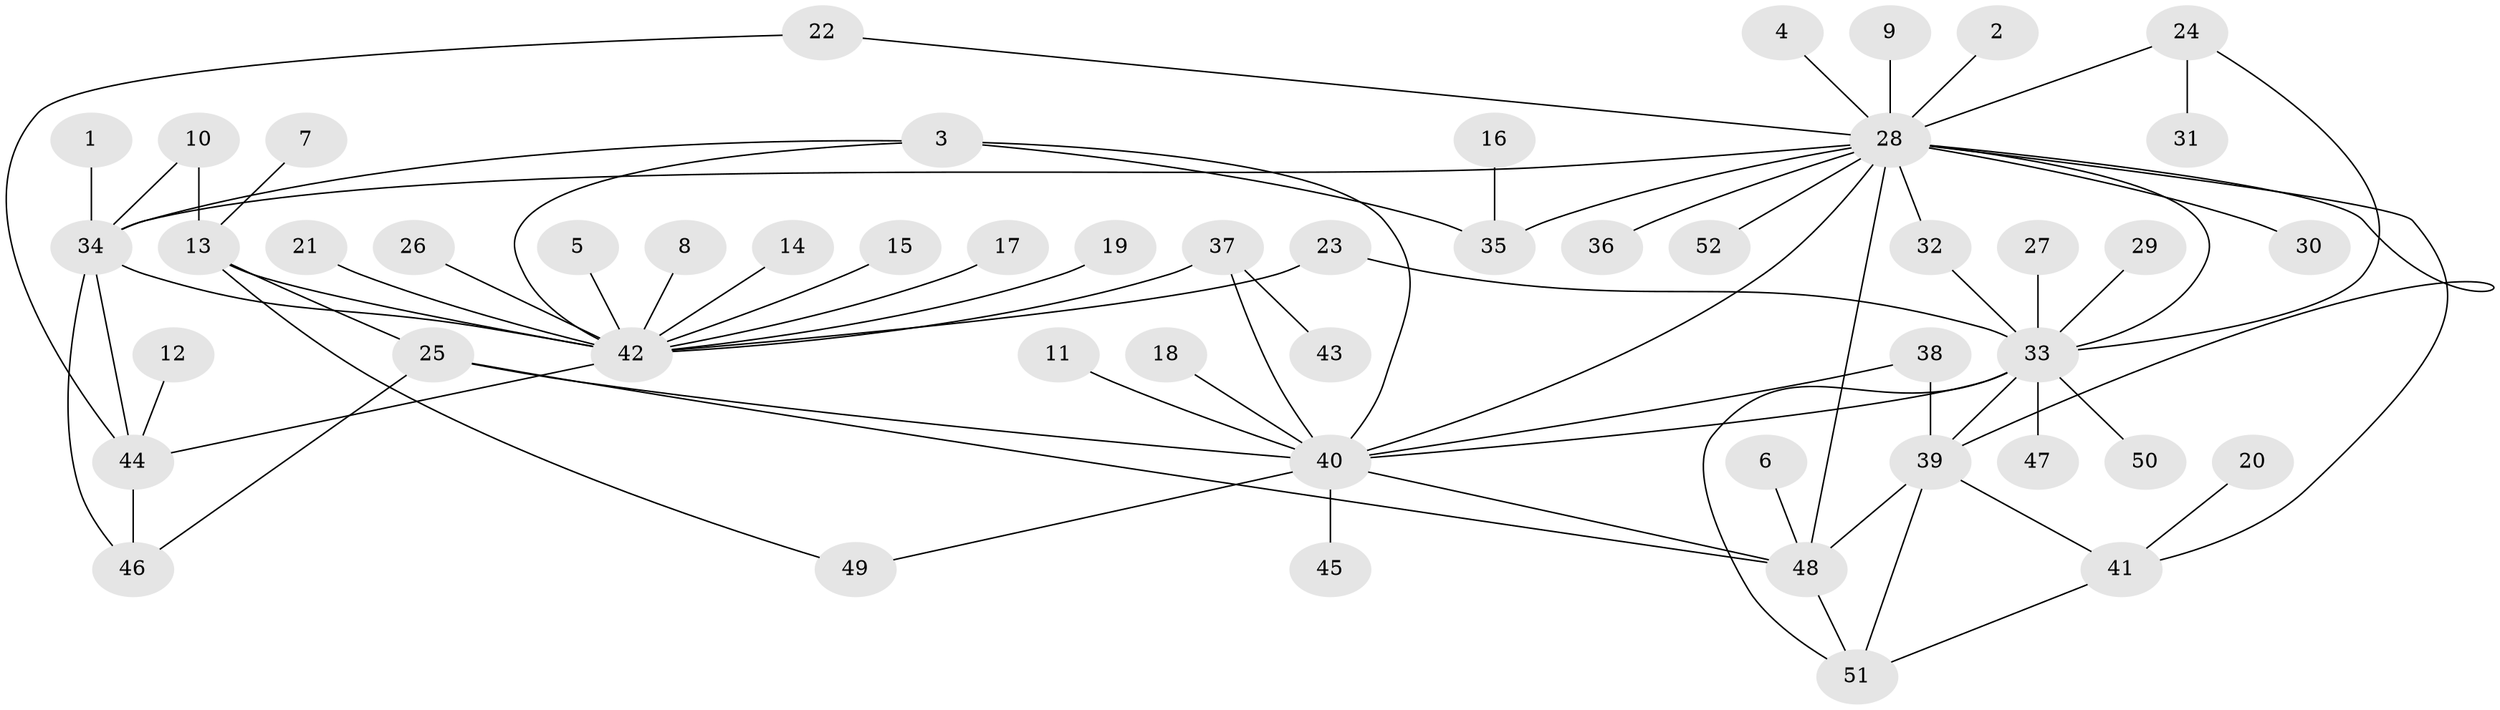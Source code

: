 // original degree distribution, {15: 0.009708737864077669, 4: 0.06796116504854369, 12: 0.009708737864077669, 20: 0.009708737864077669, 2: 0.1941747572815534, 8: 0.009708737864077669, 9: 0.02912621359223301, 5: 0.02912621359223301, 1: 0.5436893203883495, 3: 0.05825242718446602, 6: 0.02912621359223301, 7: 0.009708737864077669}
// Generated by graph-tools (version 1.1) at 2025/49/03/09/25 03:49:46]
// undirected, 52 vertices, 75 edges
graph export_dot {
graph [start="1"]
  node [color=gray90,style=filled];
  1;
  2;
  3;
  4;
  5;
  6;
  7;
  8;
  9;
  10;
  11;
  12;
  13;
  14;
  15;
  16;
  17;
  18;
  19;
  20;
  21;
  22;
  23;
  24;
  25;
  26;
  27;
  28;
  29;
  30;
  31;
  32;
  33;
  34;
  35;
  36;
  37;
  38;
  39;
  40;
  41;
  42;
  43;
  44;
  45;
  46;
  47;
  48;
  49;
  50;
  51;
  52;
  1 -- 34 [weight=1.0];
  2 -- 28 [weight=1.0];
  3 -- 34 [weight=1.0];
  3 -- 35 [weight=1.0];
  3 -- 40 [weight=1.0];
  3 -- 42 [weight=1.0];
  4 -- 28 [weight=1.0];
  5 -- 42 [weight=1.0];
  6 -- 48 [weight=1.0];
  7 -- 13 [weight=1.0];
  8 -- 42 [weight=1.0];
  9 -- 28 [weight=1.0];
  10 -- 13 [weight=1.0];
  10 -- 34 [weight=1.0];
  11 -- 40 [weight=1.0];
  12 -- 44 [weight=1.0];
  13 -- 25 [weight=1.0];
  13 -- 42 [weight=1.0];
  13 -- 49 [weight=1.0];
  14 -- 42 [weight=1.0];
  15 -- 42 [weight=1.0];
  16 -- 35 [weight=1.0];
  17 -- 42 [weight=1.0];
  18 -- 40 [weight=1.0];
  19 -- 42 [weight=1.0];
  20 -- 41 [weight=1.0];
  21 -- 42 [weight=1.0];
  22 -- 28 [weight=1.0];
  22 -- 44 [weight=1.0];
  23 -- 33 [weight=1.0];
  23 -- 42 [weight=1.0];
  24 -- 28 [weight=1.0];
  24 -- 31 [weight=1.0];
  24 -- 33 [weight=1.0];
  25 -- 40 [weight=1.0];
  25 -- 46 [weight=1.0];
  25 -- 48 [weight=1.0];
  26 -- 42 [weight=1.0];
  27 -- 33 [weight=1.0];
  28 -- 30 [weight=1.0];
  28 -- 32 [weight=1.0];
  28 -- 33 [weight=1.0];
  28 -- 34 [weight=1.0];
  28 -- 35 [weight=1.0];
  28 -- 36 [weight=1.0];
  28 -- 39 [weight=2.0];
  28 -- 40 [weight=1.0];
  28 -- 41 [weight=1.0];
  28 -- 48 [weight=1.0];
  28 -- 52 [weight=1.0];
  29 -- 33 [weight=1.0];
  32 -- 33 [weight=1.0];
  33 -- 39 [weight=1.0];
  33 -- 40 [weight=1.0];
  33 -- 47 [weight=1.0];
  33 -- 50 [weight=1.0];
  33 -- 51 [weight=1.0];
  34 -- 42 [weight=1.0];
  34 -- 44 [weight=1.0];
  34 -- 46 [weight=1.0];
  37 -- 40 [weight=1.0];
  37 -- 42 [weight=1.0];
  37 -- 43 [weight=1.0];
  38 -- 39 [weight=1.0];
  38 -- 40 [weight=1.0];
  39 -- 41 [weight=1.0];
  39 -- 48 [weight=1.0];
  39 -- 51 [weight=1.0];
  40 -- 45 [weight=1.0];
  40 -- 48 [weight=1.0];
  40 -- 49 [weight=1.0];
  41 -- 51 [weight=1.0];
  42 -- 44 [weight=1.0];
  44 -- 46 [weight=1.0];
  48 -- 51 [weight=1.0];
}
